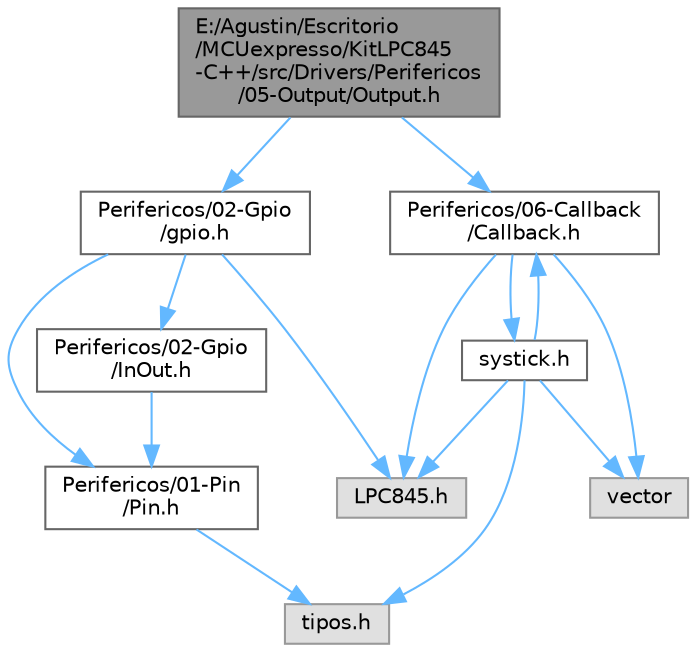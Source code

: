 digraph "E:/Agustin/Escritorio/MCUexpresso/KitLPC845-C++/src/Drivers/Perifericos/05-Output/Output.h"
{
 // LATEX_PDF_SIZE
  bgcolor="transparent";
  edge [fontname=Helvetica,fontsize=10,labelfontname=Helvetica,labelfontsize=10];
  node [fontname=Helvetica,fontsize=10,shape=box,height=0.2,width=0.4];
  Node1 [id="Node000001",label="E:/Agustin/Escritorio\l/MCUexpresso/KitLPC845\l-C++/src/Drivers/Perifericos\l/05-Output/Output.h",height=0.2,width=0.4,color="gray40", fillcolor="grey60", style="filled", fontcolor="black",tooltip="Clase del tipo Output o salida digital."];
  Node1 -> Node2 [id="edge1_Node000001_Node000002",color="steelblue1",style="solid",tooltip=" "];
  Node2 [id="Node000002",label="Perifericos/02-Gpio\l/gpio.h",height=0.2,width=0.4,color="grey40", fillcolor="white", style="filled",URL="$gpio_8h.html",tooltip="Módulo con clase de manejo de GPIO."];
  Node2 -> Node3 [id="edge2_Node000002_Node000003",color="steelblue1",style="solid",tooltip=" "];
  Node3 [id="Node000003",label="LPC845.h",height=0.2,width=0.4,color="grey60", fillcolor="#E0E0E0", style="filled",tooltip=" "];
  Node2 -> Node4 [id="edge3_Node000002_Node000004",color="steelblue1",style="solid",tooltip=" "];
  Node4 [id="Node000004",label="Perifericos/01-Pin\l/Pin.h",height=0.2,width=0.4,color="grey40", fillcolor="white", style="filled",URL="$_pin_8h.html",tooltip="Clase Abstracta de cualquier pin del microcontrolador."];
  Node4 -> Node5 [id="edge4_Node000004_Node000005",color="steelblue1",style="solid",tooltip=" "];
  Node5 [id="Node000005",label="tipos.h",height=0.2,width=0.4,color="grey60", fillcolor="#E0E0E0", style="filled",tooltip=" "];
  Node2 -> Node6 [id="edge5_Node000002_Node000006",color="steelblue1",style="solid",tooltip=" "];
  Node6 [id="Node000006",label="Perifericos/02-Gpio\l/InOut.h",height=0.2,width=0.4,color="grey40", fillcolor="white", style="filled",URL="$_in_out_8h.html",tooltip="Clase Abstracta Pura de las GPIO."];
  Node6 -> Node4 [id="edge6_Node000006_Node000004",color="steelblue1",style="solid",tooltip=" "];
  Node1 -> Node7 [id="edge7_Node000001_Node000007",color="steelblue1",style="solid",tooltip=" "];
  Node7 [id="Node000007",label="Perifericos/06-Callback\l/Callback.h",height=0.2,width=0.4,color="grey40", fillcolor="white", style="filled",URL="$_callback_8h.html",tooltip="Clase virtual pura. Esta clase debe ser heredada por las clases que se tienen que enganchar del Systi..."];
  Node7 -> Node3 [id="edge8_Node000007_Node000003",color="steelblue1",style="solid",tooltip=" "];
  Node7 -> Node8 [id="edge9_Node000007_Node000008",color="steelblue1",style="solid",tooltip=" "];
  Node8 [id="Node000008",label="vector",height=0.2,width=0.4,color="grey60", fillcolor="#E0E0E0", style="filled",tooltip=" "];
  Node7 -> Node9 [id="edge10_Node000007_Node000009",color="steelblue1",style="solid",tooltip=" "];
  Node9 [id="Node000009",label="systick.h",height=0.2,width=0.4,color="grey40", fillcolor="white", style="filled",URL="$systick_8h.html",tooltip="Firmware del systick."];
  Node9 -> Node3 [id="edge11_Node000009_Node000003",color="steelblue1",style="solid",tooltip=" "];
  Node9 -> Node5 [id="edge12_Node000009_Node000005",color="steelblue1",style="solid",tooltip=" "];
  Node9 -> Node7 [id="edge13_Node000009_Node000007",color="steelblue1",style="solid",tooltip=" "];
  Node9 -> Node8 [id="edge14_Node000009_Node000008",color="steelblue1",style="solid",tooltip=" "];
}
